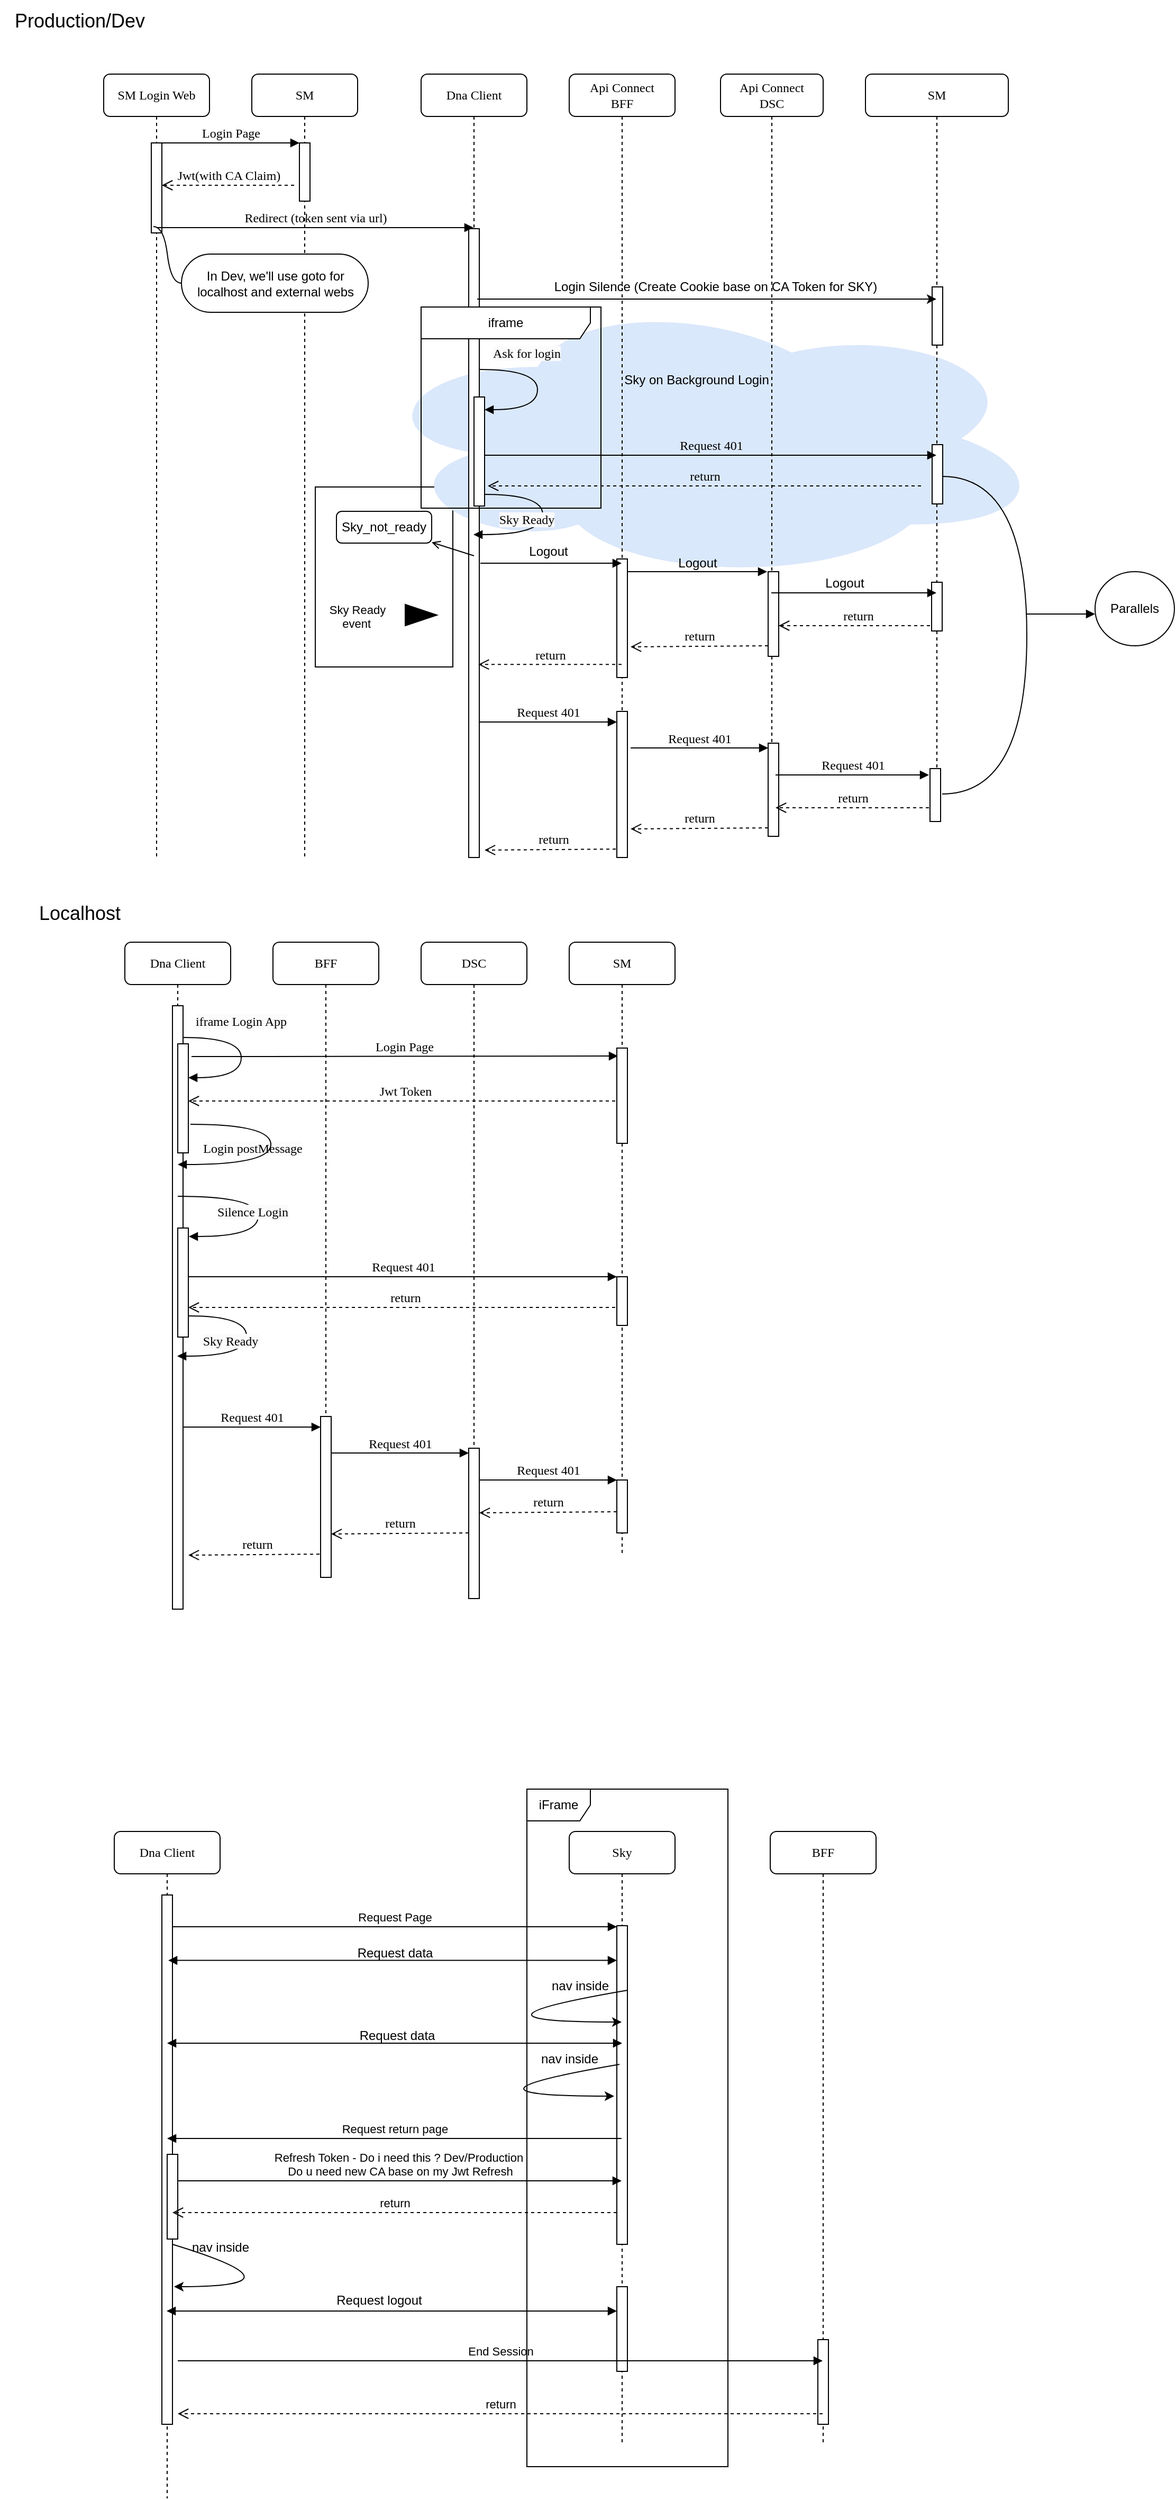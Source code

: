 <mxfile version="24.7.17">
  <diagram name="Page-1" id="13e1069c-82ec-6db2-03f1-153e76fe0fe0">
    <mxGraphModel dx="855" dy="619" grid="1" gridSize="10" guides="1" tooltips="1" connect="1" arrows="1" fold="1" page="1" pageScale="1" pageWidth="1100" pageHeight="850" background="none" math="0" shadow="0">
      <root>
        <mxCell id="0" />
        <mxCell id="1" parent="0" />
        <mxCell id="7baba1c4bc27f4b0-2" value="SM" style="shape=umlLifeline;perimeter=lifelinePerimeter;whiteSpace=wrap;html=1;container=1;collapsible=0;recursiveResize=0;outlineConnect=0;rounded=1;shadow=0;comic=0;labelBackgroundColor=none;strokeWidth=1;fontFamily=Verdana;fontSize=12;align=center;" parent="1" vertex="1">
          <mxGeometry x="240" y="80" width="100" height="740" as="geometry" />
        </mxCell>
        <mxCell id="7baba1c4bc27f4b0-10" value="" style="html=1;points=[];perimeter=orthogonalPerimeter;rounded=0;shadow=0;comic=0;labelBackgroundColor=none;strokeWidth=1;fontFamily=Verdana;fontSize=12;align=center;" parent="7baba1c4bc27f4b0-2" vertex="1">
          <mxGeometry x="45" y="65" width="10" height="55" as="geometry" />
        </mxCell>
        <mxCell id="mUScCi89q3_M0eYwTJOI-19" value="Jwt(with CA Claim)" style="html=1;verticalAlign=bottom;endArrow=open;dashed=1;endSize=8;labelBackgroundColor=none;fontFamily=Verdana;fontSize=12;" parent="7baba1c4bc27f4b0-2" edge="1">
          <mxGeometry relative="1" as="geometry">
            <mxPoint x="-85" y="105" as="targetPoint" />
            <mxPoint x="40" y="105" as="sourcePoint" />
          </mxGeometry>
        </mxCell>
        <mxCell id="CmoG8Ji6u2kCrRH00wP3-1" value="In Dev, we&#39;ll use goto for localhost and external webs" style="whiteSpace=wrap;html=1;rounded=1;arcSize=50;align=center;verticalAlign=middle;strokeWidth=1;autosize=1;spacing=4;treeFolding=1;treeMoving=1;newEdgeStyle={&quot;edgeStyle&quot;:&quot;entityRelationEdgeStyle&quot;,&quot;startArrow&quot;:&quot;none&quot;,&quot;endArrow&quot;:&quot;none&quot;,&quot;segment&quot;:10,&quot;curved&quot;:1,&quot;sourcePerimeterSpacing&quot;:0,&quot;targetPerimeterSpacing&quot;:0};" parent="7baba1c4bc27f4b0-2" vertex="1">
          <mxGeometry x="-66.5" y="170" width="176.5" height="55" as="geometry" />
        </mxCell>
        <mxCell id="7baba1c4bc27f4b0-3" value="Dna Client" style="shape=umlLifeline;perimeter=lifelinePerimeter;whiteSpace=wrap;html=1;container=1;collapsible=0;recursiveResize=0;outlineConnect=0;rounded=1;shadow=0;comic=0;labelBackgroundColor=none;strokeWidth=1;fontFamily=Verdana;fontSize=12;align=center;" parent="1" vertex="1">
          <mxGeometry x="400" y="80" width="100" height="740" as="geometry" />
        </mxCell>
        <mxCell id="EWVu_OlLvSn1F3HjtrJB-50" value="&lt;div&gt;&lt;br&gt;&lt;/div&gt;" style="align=left;spacingLeft=10;html=1;dashed=0;whiteSpace=wrap;" parent="7baba1c4bc27f4b0-3" vertex="1">
          <mxGeometry x="-100" y="390" width="130" height="170" as="geometry" />
        </mxCell>
        <mxCell id="EWVu_OlLvSn1F3HjtrJB-51" value="" style="shape=triangle;fillColor=strokeColor;" parent="EWVu_OlLvSn1F3HjtrJB-50" vertex="1">
          <mxGeometry x="1" y="0.5" width="30" height="20" relative="1" as="geometry">
            <mxPoint x="-45" y="26" as="offset" />
          </mxGeometry>
        </mxCell>
        <mxCell id="CmoG8Ji6u2kCrRH00wP3-4" value="&lt;span style=&quot;text-align: left; font-size: 11px;&quot;&gt;&lt;font style=&quot;font-size: 11px;&quot;&gt;Sky Ready&lt;/font&gt;&lt;/span&gt;&lt;div style=&quot;text-align: left; font-size: 11px;&quot;&gt;&lt;font style=&quot;font-size: 11px;&quot;&gt;&amp;nbsp; &amp;nbsp; event&lt;/font&gt;&lt;/div&gt;" style="text;html=1;align=center;verticalAlign=middle;whiteSpace=wrap;rounded=0;" parent="EWVu_OlLvSn1F3HjtrJB-50" vertex="1">
          <mxGeometry x="10" y="107" width="60" height="30" as="geometry" />
        </mxCell>
        <mxCell id="EWVu_OlLvSn1F3HjtrJB-3" value="" style="ellipse;shape=cloud;whiteSpace=wrap;html=1;strokeWidth=0;perimeterSpacing=0;fillColor=#dae8fc;strokeColor=#6c8ebf;" parent="7baba1c4bc27f4b0-3" vertex="1">
          <mxGeometry x="-50" y="209" width="640" height="270" as="geometry" />
        </mxCell>
        <mxCell id="7baba1c4bc27f4b0-13" value="" style="html=1;points=[];perimeter=orthogonalPerimeter;rounded=0;shadow=0;comic=0;labelBackgroundColor=none;strokeWidth=1;fontFamily=Verdana;fontSize=12;align=center;" parent="7baba1c4bc27f4b0-3" vertex="1">
          <mxGeometry x="45" y="146" width="10" height="594" as="geometry" />
        </mxCell>
        <mxCell id="mUScCi89q3_M0eYwTJOI-2" value="" style="html=1;points=[];perimeter=orthogonalPerimeter;rounded=0;shadow=0;comic=0;labelBackgroundColor=none;strokeWidth=1;fontFamily=Verdana;fontSize=12;align=center;" parent="7baba1c4bc27f4b0-3" vertex="1">
          <mxGeometry x="50" y="305" width="10" height="103" as="geometry" />
        </mxCell>
        <mxCell id="mUScCi89q3_M0eYwTJOI-1" value="" style="html=1;verticalAlign=bottom;endArrow=block;labelBackgroundColor=none;fontFamily=Verdana;fontSize=12;elbow=vertical;edgeStyle=orthogonalEdgeStyle;curved=1;entryX=1;entryY=0.286;entryPerimeter=0;exitX=1.038;exitY=0.345;exitPerimeter=0;" parent="7baba1c4bc27f4b0-3" edge="1">
          <mxGeometry relative="1" as="geometry">
            <mxPoint x="55" y="279" as="sourcePoint" />
            <mxPoint x="60" y="317" as="targetPoint" />
            <Array as="points">
              <mxPoint x="110" y="279" />
              <mxPoint x="110" y="317" />
            </Array>
          </mxGeometry>
        </mxCell>
        <mxCell id="EWVu_OlLvSn1F3HjtrJB-4" value="Sky on Background Login" style="text;html=1;align=center;verticalAlign=middle;resizable=0;points=[];autosize=1;strokeColor=none;fillColor=none;" parent="7baba1c4bc27f4b0-3" vertex="1">
          <mxGeometry x="180" y="274" width="160" height="30" as="geometry" />
        </mxCell>
        <mxCell id="mUScCi89q3_M0eYwTJOI-5" value="" style="html=1;verticalAlign=bottom;endArrow=block;labelBackgroundColor=none;fontFamily=Verdana;fontSize=12;elbow=vertical;edgeStyle=orthogonalEdgeStyle;curved=1;exitX=1.038;exitY=0.345;exitPerimeter=0;" parent="7baba1c4bc27f4b0-3" edge="1">
          <mxGeometry relative="1" as="geometry">
            <mxPoint x="60" y="397" as="sourcePoint" />
            <mxPoint x="49.5" y="435" as="targetPoint" />
            <Array as="points">
              <mxPoint x="115" y="397" />
              <mxPoint x="115" y="435" />
            </Array>
          </mxGeometry>
        </mxCell>
        <mxCell id="EWVu_OlLvSn1F3HjtrJB-29" value="Sky_not_ready" style="html=1;rounded=1;absoluteArcSize=1;arcSize=10;whiteSpace=wrap;" parent="7baba1c4bc27f4b0-3" vertex="1">
          <mxGeometry x="-80" y="413" width="90" height="30" as="geometry" />
        </mxCell>
        <mxCell id="EWVu_OlLvSn1F3HjtrJB-35" value="" style="html=1;verticalAlign=bottom;labelBackgroundColor=none;endArrow=block;endFill=1;rounded=0;exitX=1.1;exitY=0.532;exitDx=0;exitDy=0;exitPerimeter=0;" parent="7baba1c4bc27f4b0-3" edge="1">
          <mxGeometry width="160" relative="1" as="geometry">
            <mxPoint x="193" y="470" as="sourcePoint" />
            <mxPoint x="327" y="470" as="targetPoint" />
          </mxGeometry>
        </mxCell>
        <mxCell id="EWVu_OlLvSn1F3HjtrJB-41" value="Logout" style="text;html=1;align=center;verticalAlign=middle;resizable=0;points=[];autosize=1;strokeColor=none;fillColor=none;" parent="7baba1c4bc27f4b0-3" vertex="1">
          <mxGeometry x="231" y="447" width="60" height="30" as="geometry" />
        </mxCell>
        <mxCell id="CmoG8Ji6u2kCrRH00wP3-3" style="edgeStyle=orthogonalEdgeStyle;rounded=0;orthogonalLoop=1;jettySize=auto;html=1;exitX=0.5;exitY=1;exitDx=0;exitDy=0;" parent="7baba1c4bc27f4b0-3" source="EWVu_OlLvSn1F3HjtrJB-50" target="EWVu_OlLvSn1F3HjtrJB-50" edge="1">
          <mxGeometry relative="1" as="geometry" />
        </mxCell>
        <mxCell id="7baba1c4bc27f4b0-4" value="Api Connect&lt;div&gt;BFF&lt;/div&gt;" style="shape=umlLifeline;perimeter=lifelinePerimeter;whiteSpace=wrap;html=1;container=1;collapsible=0;recursiveResize=0;outlineConnect=0;rounded=1;shadow=0;comic=0;labelBackgroundColor=none;strokeWidth=1;fontFamily=Verdana;fontSize=12;align=center;" parent="1" vertex="1">
          <mxGeometry x="540" y="80" width="100" height="670" as="geometry" />
        </mxCell>
        <mxCell id="mUScCi89q3_M0eYwTJOI-7" value="Request 401" style="html=1;verticalAlign=bottom;endArrow=block;entryX=0;entryY=0;labelBackgroundColor=none;fontFamily=Verdana;fontSize=12;edgeStyle=elbowEdgeStyle;elbow=vertical;" parent="7baba1c4bc27f4b0-4" edge="1">
          <mxGeometry relative="1" as="geometry">
            <mxPoint x="-85" y="612" as="sourcePoint" />
            <mxPoint x="45" y="612" as="targetPoint" />
            <mxPoint as="offset" />
          </mxGeometry>
        </mxCell>
        <mxCell id="mUScCi89q3_M0eYwTJOI-13" value="return" style="html=1;verticalAlign=bottom;endArrow=open;dashed=1;endSize=8;labelBackgroundColor=none;fontFamily=Verdana;fontSize=12;" parent="7baba1c4bc27f4b0-4" edge="1">
          <mxGeometry relative="1" as="geometry">
            <mxPoint x="-80" y="733" as="targetPoint" />
            <mxPoint x="50" y="732" as="sourcePoint" />
          </mxGeometry>
        </mxCell>
        <mxCell id="EWVu_OlLvSn1F3HjtrJB-30" value="" style="endArrow=open;html=1;rounded=0;align=center;verticalAlign=top;endFill=0;labelBackgroundColor=none;endSize=6;" parent="7baba1c4bc27f4b0-4" target="EWVu_OlLvSn1F3HjtrJB-29" edge="1">
          <mxGeometry relative="1" as="geometry">
            <mxPoint x="-90" y="455" as="sourcePoint" />
          </mxGeometry>
        </mxCell>
        <mxCell id="EWVu_OlLvSn1F3HjtrJB-33" value="" style="html=1;points=[];perimeter=orthogonalPerimeter;rounded=0;shadow=0;comic=0;labelBackgroundColor=none;strokeWidth=1;fontFamily=Verdana;fontSize=12;align=center;" parent="7baba1c4bc27f4b0-4" vertex="1">
          <mxGeometry x="45" y="458" width="10" height="112" as="geometry" />
        </mxCell>
        <mxCell id="7baba1c4bc27f4b0-5" value="Api Connect&lt;div&gt;DSC&lt;/div&gt;" style="shape=umlLifeline;perimeter=lifelinePerimeter;whiteSpace=wrap;html=1;container=1;collapsible=0;recursiveResize=0;outlineConnect=0;rounded=1;shadow=0;comic=0;labelBackgroundColor=none;strokeWidth=1;fontFamily=Verdana;fontSize=12;align=center;" parent="1" vertex="1">
          <mxGeometry x="683" y="80" width="97" height="670" as="geometry" />
        </mxCell>
        <mxCell id="mUScCi89q3_M0eYwTJOI-8" value="Request 401" style="html=1;verticalAlign=bottom;endArrow=block;entryX=0;entryY=0;labelBackgroundColor=none;fontFamily=Verdana;fontSize=12;edgeStyle=elbowEdgeStyle;elbow=horizontal;" parent="7baba1c4bc27f4b0-5" edge="1">
          <mxGeometry relative="1" as="geometry">
            <mxPoint x="-85" y="636.5" as="sourcePoint" />
            <mxPoint x="45" y="636.5" as="targetPoint" />
            <mxPoint as="offset" />
          </mxGeometry>
        </mxCell>
        <mxCell id="mUScCi89q3_M0eYwTJOI-12" value="return" style="html=1;verticalAlign=bottom;endArrow=open;dashed=1;endSize=8;labelBackgroundColor=none;fontFamily=Verdana;fontSize=12;" parent="7baba1c4bc27f4b0-5" edge="1">
          <mxGeometry relative="1" as="geometry">
            <mxPoint x="-85" y="713" as="targetPoint" />
            <mxPoint x="45" y="712" as="sourcePoint" />
          </mxGeometry>
        </mxCell>
        <mxCell id="7baba1c4bc27f4b0-19" value="" style="html=1;points=[];perimeter=orthogonalPerimeter;rounded=0;shadow=0;comic=0;labelBackgroundColor=none;strokeWidth=1;fontFamily=Verdana;fontSize=12;align=center;" parent="7baba1c4bc27f4b0-5" vertex="1">
          <mxGeometry x="45" y="632" width="10" height="88" as="geometry" />
        </mxCell>
        <mxCell id="mUScCi89q3_M0eYwTJOI-16" value="return" style="html=1;verticalAlign=bottom;endArrow=open;dashed=1;endSize=8;labelBackgroundColor=none;fontFamily=Verdana;fontSize=12;" parent="7baba1c4bc27f4b0-5" edge="1">
          <mxGeometry relative="1" as="geometry">
            <mxPoint x="-220" y="389" as="targetPoint" />
            <mxPoint x="189.5" y="389" as="sourcePoint" />
          </mxGeometry>
        </mxCell>
        <mxCell id="EWVu_OlLvSn1F3HjtrJB-2" value="Login Silence (Create Cookie base on CA Token for SKY)" style="text;html=1;align=center;verticalAlign=middle;resizable=0;points=[];autosize=1;strokeColor=none;fillColor=none;" parent="7baba1c4bc27f4b0-5" vertex="1">
          <mxGeometry x="-170" y="186" width="330" height="30" as="geometry" />
        </mxCell>
        <mxCell id="EWVu_OlLvSn1F3HjtrJB-34" value="" style="html=1;points=[];perimeter=orthogonalPerimeter;rounded=0;shadow=0;comic=0;labelBackgroundColor=none;strokeWidth=1;fontFamily=Verdana;fontSize=12;align=center;" parent="7baba1c4bc27f4b0-5" vertex="1">
          <mxGeometry x="45" y="470" width="10" height="80" as="geometry" />
        </mxCell>
        <mxCell id="EWVu_OlLvSn1F3HjtrJB-38" value="return" style="html=1;verticalAlign=bottom;endArrow=open;dashed=1;endSize=8;labelBackgroundColor=none;fontFamily=Verdana;fontSize=12;" parent="7baba1c4bc27f4b0-5" edge="1">
          <mxGeometry relative="1" as="geometry">
            <mxPoint x="-85" y="541" as="targetPoint" />
            <mxPoint x="45" y="540" as="sourcePoint" />
          </mxGeometry>
        </mxCell>
        <mxCell id="EWVu_OlLvSn1F3HjtrJB-39" value="return" style="html=1;verticalAlign=bottom;endArrow=open;dashed=1;endSize=8;labelBackgroundColor=none;fontFamily=Verdana;fontSize=12;" parent="7baba1c4bc27f4b0-5" source="7baba1c4bc27f4b0-6" edge="1">
          <mxGeometry relative="1" as="geometry">
            <mxPoint x="55" y="521" as="targetPoint" />
            <mxPoint x="185" y="520" as="sourcePoint" />
          </mxGeometry>
        </mxCell>
        <mxCell id="7baba1c4bc27f4b0-6" value="SM" style="shape=umlLifeline;perimeter=lifelinePerimeter;whiteSpace=wrap;html=1;container=1;collapsible=0;recursiveResize=0;outlineConnect=0;rounded=1;shadow=0;comic=0;labelBackgroundColor=none;strokeWidth=1;fontFamily=Verdana;fontSize=12;align=center;" parent="1" vertex="1">
          <mxGeometry x="820" y="80" width="135" height="680" as="geometry" />
        </mxCell>
        <mxCell id="mUScCi89q3_M0eYwTJOI-10" value="" style="html=1;points=[];perimeter=orthogonalPerimeter;rounded=0;shadow=0;comic=0;labelBackgroundColor=none;strokeWidth=1;fontFamily=Verdana;fontSize=12;align=center;" parent="7baba1c4bc27f4b0-6" vertex="1">
          <mxGeometry x="61" y="656" width="10" height="50" as="geometry" />
        </mxCell>
        <mxCell id="7baba1c4bc27f4b0-27" value="return" style="html=1;verticalAlign=bottom;endArrow=open;dashed=1;endSize=8;labelBackgroundColor=none;fontFamily=Verdana;fontSize=12;" parent="7baba1c4bc27f4b0-6" edge="1">
          <mxGeometry relative="1" as="geometry">
            <mxPoint x="-85" y="693" as="targetPoint" />
            <mxPoint x="60" y="693" as="sourcePoint" />
          </mxGeometry>
        </mxCell>
        <mxCell id="mUScCi89q3_M0eYwTJOI-17" value="" style="html=1;points=[];perimeter=orthogonalPerimeter;rounded=0;shadow=0;comic=0;labelBackgroundColor=none;strokeWidth=1;fontFamily=Verdana;fontSize=12;align=center;" parent="7baba1c4bc27f4b0-6" vertex="1">
          <mxGeometry x="63" y="350" width="10" height="56" as="geometry" />
        </mxCell>
        <mxCell id="mUScCi89q3_M0eYwTJOI-18" value="Request 401" style="html=1;verticalAlign=bottom;endArrow=block;labelBackgroundColor=none;fontFamily=Verdana;fontSize=12;edgeStyle=elbowEdgeStyle;elbow=vertical;" parent="7baba1c4bc27f4b0-6" target="7baba1c4bc27f4b0-6" edge="1">
          <mxGeometry relative="1" as="geometry">
            <mxPoint x="-360" y="360" as="sourcePoint" />
            <mxPoint x="45" y="360" as="targetPoint" />
            <mxPoint as="offset" />
          </mxGeometry>
        </mxCell>
        <mxCell id="EWVu_OlLvSn1F3HjtrJB-14" value="" style="html=1;points=[];perimeter=orthogonalPerimeter;rounded=0;shadow=0;comic=0;labelBackgroundColor=none;strokeWidth=1;fontFamily=Verdana;fontSize=12;align=center;" parent="7baba1c4bc27f4b0-6" vertex="1">
          <mxGeometry x="63" y="201" width="10" height="55" as="geometry" />
        </mxCell>
        <mxCell id="EWVu_OlLvSn1F3HjtrJB-32" value="" style="html=1;points=[];perimeter=orthogonalPerimeter;rounded=0;shadow=0;comic=0;labelBackgroundColor=none;strokeWidth=1;fontFamily=Verdana;fontSize=12;align=center;" parent="7baba1c4bc27f4b0-6" vertex="1">
          <mxGeometry x="62.5" y="480" width="10" height="46" as="geometry" />
        </mxCell>
        <mxCell id="EWVu_OlLvSn1F3HjtrJB-36" value="" style="html=1;verticalAlign=bottom;labelBackgroundColor=none;endArrow=block;endFill=1;rounded=0;exitX=1.1;exitY=0.532;exitDx=0;exitDy=0;exitPerimeter=0;" parent="7baba1c4bc27f4b0-6" target="7baba1c4bc27f4b0-6" edge="1">
          <mxGeometry width="160" relative="1" as="geometry">
            <mxPoint x="-89" y="490" as="sourcePoint" />
            <mxPoint x="45" y="490" as="targetPoint" />
          </mxGeometry>
        </mxCell>
        <mxCell id="7baba1c4bc27f4b0-8" value="SM Login Web" style="shape=umlLifeline;perimeter=lifelinePerimeter;whiteSpace=wrap;html=1;container=1;collapsible=0;recursiveResize=0;outlineConnect=0;rounded=1;shadow=0;comic=0;labelBackgroundColor=none;strokeWidth=1;fontFamily=Verdana;fontSize=12;align=center;" parent="1" vertex="1">
          <mxGeometry x="100" y="80" width="100" height="740" as="geometry" />
        </mxCell>
        <mxCell id="7baba1c4bc27f4b0-9" value="" style="html=1;points=[];perimeter=orthogonalPerimeter;rounded=0;shadow=0;comic=0;labelBackgroundColor=none;strokeWidth=1;fontFamily=Verdana;fontSize=12;align=center;" parent="7baba1c4bc27f4b0-8" vertex="1">
          <mxGeometry x="45" y="65" width="10" height="85" as="geometry" />
        </mxCell>
        <mxCell id="7baba1c4bc27f4b0-16" value="" style="html=1;points=[];perimeter=orthogonalPerimeter;rounded=0;shadow=0;comic=0;labelBackgroundColor=none;strokeWidth=1;fontFamily=Verdana;fontSize=12;align=center;" parent="1" vertex="1">
          <mxGeometry x="585" y="682" width="10" height="138" as="geometry" />
        </mxCell>
        <mxCell id="7baba1c4bc27f4b0-11" value="Login Page" style="html=1;verticalAlign=bottom;endArrow=block;entryX=0;entryY=0;labelBackgroundColor=none;fontFamily=Verdana;fontSize=12;edgeStyle=elbowEdgeStyle;elbow=vertical;" parent="1" source="7baba1c4bc27f4b0-9" target="7baba1c4bc27f4b0-10" edge="1">
          <mxGeometry relative="1" as="geometry">
            <mxPoint x="220" y="155" as="sourcePoint" />
          </mxGeometry>
        </mxCell>
        <mxCell id="mUScCi89q3_M0eYwTJOI-4" value="&lt;span style=&quot;color: rgb(0, 0, 0); font-family: Verdana; font-size: 12px; font-style: normal; font-variant-ligatures: normal; font-variant-caps: normal; font-weight: 400; letter-spacing: normal; orphans: 2; text-align: center; text-indent: 0px; text-transform: none; widows: 2; word-spacing: 0px; -webkit-text-stroke-width: 0px; white-space: nowrap; background-color: rgb(251, 251, 251); text-decoration-thickness: initial; text-decoration-style: initial; text-decoration-color: initial; display: inline !important; float: none;&quot;&gt;Ask for login&lt;/span&gt;" style="text;html=1;align=center;verticalAlign=middle;whiteSpace=wrap;rounded=0;" parent="1" vertex="1">
          <mxGeometry x="470" y="329" width="60" height="30" as="geometry" />
        </mxCell>
        <mxCell id="mUScCi89q3_M0eYwTJOI-11" value="Request 401" style="html=1;verticalAlign=bottom;endArrow=block;labelBackgroundColor=none;fontFamily=Verdana;fontSize=12;edgeStyle=elbowEdgeStyle;elbow=horizontal;" parent="1" edge="1">
          <mxGeometry relative="1" as="geometry">
            <mxPoint x="735" y="742" as="sourcePoint" />
            <mxPoint x="880" y="742" as="targetPoint" />
            <mxPoint as="offset" />
          </mxGeometry>
        </mxCell>
        <mxCell id="mUScCi89q3_M0eYwTJOI-20" value="Redirect (token sent via url)" style="html=1;verticalAlign=bottom;endArrow=block;labelBackgroundColor=none;fontFamily=Verdana;fontSize=12;edgeStyle=elbowEdgeStyle;elbow=vertical;" parent="1" edge="1">
          <mxGeometry relative="1" as="geometry">
            <mxPoint x="150" y="225" as="sourcePoint" />
            <mxPoint x="449.5" y="225" as="targetPoint" />
            <mxPoint as="offset" />
          </mxGeometry>
        </mxCell>
        <mxCell id="mUScCi89q3_M0eYwTJOI-77" value="Login Page" style="html=1;verticalAlign=bottom;endArrow=block;labelBackgroundColor=none;fontFamily=Verdana;fontSize=12;edgeStyle=elbowEdgeStyle;elbow=vertical;exitX=1.3;exitY=0.117;exitDx=0;exitDy=0;exitPerimeter=0;entryX=0.1;entryY=0.078;entryDx=0;entryDy=0;entryPerimeter=0;" parent="1" source="mUScCi89q3_M0eYwTJOI-104" target="mUScCi89q3_M0eYwTJOI-54" edge="1">
          <mxGeometry relative="1" as="geometry">
            <mxPoint x="810" y="1010" as="sourcePoint" />
            <mxPoint x="570" y="1008" as="targetPoint" />
          </mxGeometry>
        </mxCell>
        <mxCell id="mUScCi89q3_M0eYwTJOI-82" value="Dna Client" style="shape=umlLifeline;perimeter=lifelinePerimeter;whiteSpace=wrap;html=1;container=1;collapsible=0;recursiveResize=0;outlineConnect=0;rounded=1;shadow=0;comic=0;labelBackgroundColor=none;strokeWidth=1;fontFamily=Verdana;fontSize=12;align=center;" parent="1" vertex="1">
          <mxGeometry x="120" y="900" width="100" height="630" as="geometry" />
        </mxCell>
        <mxCell id="mUScCi89q3_M0eYwTJOI-83" value="" style="html=1;points=[];perimeter=orthogonalPerimeter;rounded=0;shadow=0;comic=0;labelBackgroundColor=none;strokeWidth=1;fontFamily=Verdana;fontSize=12;align=center;" parent="mUScCi89q3_M0eYwTJOI-82" vertex="1">
          <mxGeometry x="45" y="60" width="10" height="570" as="geometry" />
        </mxCell>
        <mxCell id="mUScCi89q3_M0eYwTJOI-84" value="" style="html=1;points=[];perimeter=orthogonalPerimeter;rounded=0;shadow=0;comic=0;labelBackgroundColor=none;strokeWidth=1;fontFamily=Verdana;fontSize=12;align=center;" parent="mUScCi89q3_M0eYwTJOI-82" vertex="1">
          <mxGeometry x="50" y="270" width="10" height="103" as="geometry" />
        </mxCell>
        <mxCell id="mUScCi89q3_M0eYwTJOI-85" value="" style="html=1;verticalAlign=bottom;endArrow=block;labelBackgroundColor=none;fontFamily=Verdana;fontSize=12;elbow=vertical;edgeStyle=orthogonalEdgeStyle;curved=1;entryX=1;entryY=0.286;entryPerimeter=0;exitX=1.038;exitY=0.345;exitPerimeter=0;" parent="mUScCi89q3_M0eYwTJOI-82" edge="1">
          <mxGeometry relative="1" as="geometry">
            <mxPoint x="55" y="90" as="sourcePoint" />
            <mxPoint x="60" y="128" as="targetPoint" />
            <Array as="points">
              <mxPoint x="110" y="90" />
              <mxPoint x="110" y="128" />
            </Array>
          </mxGeometry>
        </mxCell>
        <mxCell id="mUScCi89q3_M0eYwTJOI-86" value="" style="html=1;verticalAlign=bottom;endArrow=block;labelBackgroundColor=none;fontFamily=Verdana;fontSize=12;elbow=vertical;edgeStyle=orthogonalEdgeStyle;curved=1;exitX=1.038;exitY=0.345;exitPerimeter=0;" parent="mUScCi89q3_M0eYwTJOI-82" edge="1">
          <mxGeometry relative="1" as="geometry">
            <mxPoint x="60" y="353" as="sourcePoint" />
            <mxPoint x="49.5" y="391" as="targetPoint" />
            <Array as="points">
              <mxPoint x="115" y="353" />
              <mxPoint x="115" y="391" />
            </Array>
          </mxGeometry>
        </mxCell>
        <mxCell id="mUScCi89q3_M0eYwTJOI-104" value="" style="html=1;points=[];perimeter=orthogonalPerimeter;rounded=0;shadow=0;comic=0;labelBackgroundColor=none;strokeWidth=1;fontFamily=Verdana;fontSize=12;align=center;" parent="mUScCi89q3_M0eYwTJOI-82" vertex="1">
          <mxGeometry x="50" y="96" width="10" height="103" as="geometry" />
        </mxCell>
        <mxCell id="mUScCi89q3_M0eYwTJOI-87" value="BFF" style="shape=umlLifeline;perimeter=lifelinePerimeter;whiteSpace=wrap;html=1;container=1;collapsible=0;recursiveResize=0;outlineConnect=0;rounded=1;shadow=0;comic=0;labelBackgroundColor=none;strokeWidth=1;fontFamily=Verdana;fontSize=12;align=center;" parent="1" vertex="1">
          <mxGeometry x="260" y="900" width="100" height="580" as="geometry" />
        </mxCell>
        <mxCell id="mUScCi89q3_M0eYwTJOI-88" value="Request 401" style="html=1;verticalAlign=bottom;endArrow=block;entryX=0;entryY=0;labelBackgroundColor=none;fontFamily=Verdana;fontSize=12;edgeStyle=elbowEdgeStyle;elbow=vertical;" parent="mUScCi89q3_M0eYwTJOI-87" edge="1">
          <mxGeometry relative="1" as="geometry">
            <mxPoint x="-85" y="458" as="sourcePoint" />
            <mxPoint x="45" y="458" as="targetPoint" />
            <mxPoint as="offset" />
          </mxGeometry>
        </mxCell>
        <mxCell id="mUScCi89q3_M0eYwTJOI-89" value="return" style="html=1;verticalAlign=bottom;endArrow=open;dashed=1;endSize=8;labelBackgroundColor=none;fontFamily=Verdana;fontSize=12;" parent="mUScCi89q3_M0eYwTJOI-87" edge="1">
          <mxGeometry relative="1" as="geometry">
            <mxPoint x="-80" y="579" as="targetPoint" />
            <mxPoint x="50" y="578" as="sourcePoint" />
          </mxGeometry>
        </mxCell>
        <mxCell id="ZaMWuQOFSGcKDMZiMMP3-1" value="Jwt Token" style="html=1;verticalAlign=bottom;endArrow=open;dashed=1;endSize=8;labelBackgroundColor=none;fontFamily=Verdana;fontSize=12;" parent="mUScCi89q3_M0eYwTJOI-87" edge="1">
          <mxGeometry relative="1" as="geometry">
            <mxPoint x="-80" y="150" as="targetPoint" />
            <mxPoint x="329.5" y="150" as="sourcePoint" />
          </mxGeometry>
        </mxCell>
        <mxCell id="mUScCi89q3_M0eYwTJOI-90" value="DSC" style="shape=umlLifeline;perimeter=lifelinePerimeter;whiteSpace=wrap;html=1;container=1;collapsible=0;recursiveResize=0;outlineConnect=0;rounded=1;shadow=0;comic=0;labelBackgroundColor=none;strokeWidth=1;fontFamily=Verdana;fontSize=12;align=center;" parent="1" vertex="1">
          <mxGeometry x="400" y="900" width="100" height="600" as="geometry" />
        </mxCell>
        <mxCell id="mUScCi89q3_M0eYwTJOI-91" value="Request 401" style="html=1;verticalAlign=bottom;endArrow=block;entryX=0;entryY=0;labelBackgroundColor=none;fontFamily=Verdana;fontSize=12;edgeStyle=elbowEdgeStyle;elbow=horizontal;" parent="mUScCi89q3_M0eYwTJOI-90" edge="1">
          <mxGeometry relative="1" as="geometry">
            <mxPoint x="-85" y="482.5" as="sourcePoint" />
            <mxPoint x="45" y="482.5" as="targetPoint" />
            <mxPoint as="offset" />
          </mxGeometry>
        </mxCell>
        <mxCell id="mUScCi89q3_M0eYwTJOI-92" value="return" style="html=1;verticalAlign=bottom;endArrow=open;dashed=1;endSize=8;labelBackgroundColor=none;fontFamily=Verdana;fontSize=12;" parent="mUScCi89q3_M0eYwTJOI-90" edge="1">
          <mxGeometry relative="1" as="geometry">
            <mxPoint x="-85" y="559" as="targetPoint" />
            <mxPoint x="45" y="558" as="sourcePoint" />
          </mxGeometry>
        </mxCell>
        <mxCell id="mUScCi89q3_M0eYwTJOI-93" value="" style="html=1;points=[];perimeter=orthogonalPerimeter;rounded=0;shadow=0;comic=0;labelBackgroundColor=none;strokeWidth=1;fontFamily=Verdana;fontSize=12;align=center;" parent="mUScCi89q3_M0eYwTJOI-90" vertex="1">
          <mxGeometry x="45" y="478" width="10" height="142" as="geometry" />
        </mxCell>
        <mxCell id="mUScCi89q3_M0eYwTJOI-94" value="return" style="html=1;verticalAlign=bottom;endArrow=open;dashed=1;endSize=8;labelBackgroundColor=none;fontFamily=Verdana;fontSize=12;" parent="mUScCi89q3_M0eYwTJOI-90" edge="1">
          <mxGeometry relative="1" as="geometry">
            <mxPoint x="-220" y="345" as="targetPoint" />
            <mxPoint x="189.5" y="345" as="sourcePoint" />
          </mxGeometry>
        </mxCell>
        <mxCell id="mUScCi89q3_M0eYwTJOI-95" value="SM" style="shape=umlLifeline;perimeter=lifelinePerimeter;whiteSpace=wrap;html=1;container=1;collapsible=0;recursiveResize=0;outlineConnect=0;rounded=1;shadow=0;comic=0;labelBackgroundColor=none;strokeWidth=1;fontFamily=Verdana;fontSize=12;align=center;" parent="1" vertex="1">
          <mxGeometry x="540" y="900" width="100" height="580" as="geometry" />
        </mxCell>
        <mxCell id="mUScCi89q3_M0eYwTJOI-96" value="" style="html=1;points=[];perimeter=orthogonalPerimeter;rounded=0;shadow=0;comic=0;labelBackgroundColor=none;strokeWidth=1;fontFamily=Verdana;fontSize=12;align=center;" parent="mUScCi89q3_M0eYwTJOI-95" vertex="1">
          <mxGeometry x="45" y="508" width="10" height="50" as="geometry" />
        </mxCell>
        <mxCell id="mUScCi89q3_M0eYwTJOI-97" value="return" style="html=1;verticalAlign=bottom;endArrow=open;dashed=1;endSize=8;labelBackgroundColor=none;fontFamily=Verdana;fontSize=12;" parent="mUScCi89q3_M0eYwTJOI-95" edge="1">
          <mxGeometry relative="1" as="geometry">
            <mxPoint x="-85" y="539" as="targetPoint" />
            <mxPoint x="45" y="538" as="sourcePoint" />
          </mxGeometry>
        </mxCell>
        <mxCell id="mUScCi89q3_M0eYwTJOI-98" value="" style="html=1;points=[];perimeter=orthogonalPerimeter;rounded=0;shadow=0;comic=0;labelBackgroundColor=none;strokeWidth=1;fontFamily=Verdana;fontSize=12;align=center;" parent="mUScCi89q3_M0eYwTJOI-95" vertex="1">
          <mxGeometry x="45" y="316" width="10" height="46" as="geometry" />
        </mxCell>
        <mxCell id="mUScCi89q3_M0eYwTJOI-99" value="Request 401" style="html=1;verticalAlign=bottom;endArrow=block;entryX=0;entryY=0;labelBackgroundColor=none;fontFamily=Verdana;fontSize=12;edgeStyle=elbowEdgeStyle;elbow=vertical;" parent="mUScCi89q3_M0eYwTJOI-95" edge="1">
          <mxGeometry relative="1" as="geometry">
            <mxPoint x="-360" y="316" as="sourcePoint" />
            <mxPoint x="45" y="316" as="targetPoint" />
            <mxPoint as="offset" />
          </mxGeometry>
        </mxCell>
        <mxCell id="mUScCi89q3_M0eYwTJOI-54" value="" style="html=1;points=[];perimeter=orthogonalPerimeter;rounded=0;shadow=0;comic=0;labelBackgroundColor=none;strokeWidth=1;fontFamily=Verdana;fontSize=12;align=center;" parent="mUScCi89q3_M0eYwTJOI-95" vertex="1">
          <mxGeometry x="45" y="100" width="10" height="90" as="geometry" />
        </mxCell>
        <mxCell id="mUScCi89q3_M0eYwTJOI-100" value="" style="html=1;points=[];perimeter=orthogonalPerimeter;rounded=0;shadow=0;comic=0;labelBackgroundColor=none;strokeWidth=1;fontFamily=Verdana;fontSize=12;align=center;" parent="1" vertex="1">
          <mxGeometry x="305" y="1348" width="10" height="152" as="geometry" />
        </mxCell>
        <mxCell id="mUScCi89q3_M0eYwTJOI-101" value="&lt;span style=&quot;color: rgb(0, 0, 0); font-family: Verdana; font-size: 12px; font-style: normal; font-variant-ligatures: normal; font-variant-caps: normal; font-weight: 400; letter-spacing: normal; orphans: 2; text-align: center; text-indent: 0px; text-transform: none; widows: 2; word-spacing: 0px; -webkit-text-stroke-width: 0px; white-space: nowrap; background-color: rgb(251, 251, 251); text-decoration-thickness: initial; text-decoration-style: initial; text-decoration-color: initial; display: inline !important; float: none;&quot;&gt;iframe Login App&lt;/span&gt;" style="text;html=1;align=center;verticalAlign=middle;whiteSpace=wrap;rounded=0;" parent="1" vertex="1">
          <mxGeometry x="200" y="960" width="60" height="30" as="geometry" />
        </mxCell>
        <mxCell id="mUScCi89q3_M0eYwTJOI-102" value="&lt;span style=&quot;color: rgb(0, 0, 0); font-family: Verdana; font-size: 12px; font-style: normal; font-variant-ligatures: normal; font-variant-caps: normal; font-weight: 400; letter-spacing: normal; orphans: 2; text-align: center; text-indent: 0px; text-transform: none; widows: 2; word-spacing: 0px; -webkit-text-stroke-width: 0px; white-space: nowrap; background-color: rgb(251, 251, 251); text-decoration-thickness: initial; text-decoration-style: initial; text-decoration-color: initial; display: inline !important; float: none;&quot;&gt;Sky Ready&lt;/span&gt;" style="text;html=1;align=center;verticalAlign=middle;whiteSpace=wrap;rounded=0;" parent="1" vertex="1">
          <mxGeometry x="190" y="1262" width="60" height="30" as="geometry" />
        </mxCell>
        <mxCell id="mUScCi89q3_M0eYwTJOI-103" value="Request 401" style="html=1;verticalAlign=bottom;endArrow=block;entryX=0;entryY=0;labelBackgroundColor=none;fontFamily=Verdana;fontSize=12;edgeStyle=elbowEdgeStyle;elbow=horizontal;" parent="1" edge="1">
          <mxGeometry relative="1" as="geometry">
            <mxPoint x="455" y="1408" as="sourcePoint" />
            <mxPoint x="585" y="1408" as="targetPoint" />
            <mxPoint as="offset" />
          </mxGeometry>
        </mxCell>
        <mxCell id="mUScCi89q3_M0eYwTJOI-106" value="&lt;span style=&quot;color: rgb(0, 0, 0); font-family: Verdana; font-size: 12px; font-style: normal; font-variant-ligatures: normal; font-variant-caps: normal; font-weight: 400; letter-spacing: normal; orphans: 2; text-align: center; text-indent: 0px; text-transform: none; widows: 2; word-spacing: 0px; -webkit-text-stroke-width: 0px; white-space: nowrap; background-color: rgb(251, 251, 251); text-decoration-thickness: initial; text-decoration-style: initial; text-decoration-color: initial; display: inline !important; float: none;&quot;&gt;Login postMessage&lt;/span&gt;" style="text;html=1;align=center;verticalAlign=middle;whiteSpace=wrap;rounded=0;" parent="1" vertex="1">
          <mxGeometry x="211" y="1080" width="60" height="30" as="geometry" />
        </mxCell>
        <mxCell id="mUScCi89q3_M0eYwTJOI-108" value="" style="html=1;verticalAlign=bottom;endArrow=block;labelBackgroundColor=none;fontFamily=Verdana;fontSize=12;elbow=vertical;edgeStyle=orthogonalEdgeStyle;curved=1;" parent="1" source="mUScCi89q3_M0eYwTJOI-82" edge="1">
          <mxGeometry relative="1" as="geometry">
            <mxPoint x="191" y="1140" as="sourcePoint" />
            <mxPoint x="180.5" y="1178" as="targetPoint" />
            <Array as="points">
              <mxPoint x="246" y="1140" />
              <mxPoint x="246" y="1178" />
            </Array>
          </mxGeometry>
        </mxCell>
        <mxCell id="mUScCi89q3_M0eYwTJOI-109" value="&lt;span style=&quot;color: rgb(0, 0, 0); font-family: Verdana; font-size: 12px; font-style: normal; font-variant-ligatures: normal; font-variant-caps: normal; font-weight: 400; letter-spacing: normal; orphans: 2; text-align: center; text-indent: 0px; text-transform: none; widows: 2; word-spacing: 0px; -webkit-text-stroke-width: 0px; white-space: nowrap; background-color: rgb(251, 251, 251); text-decoration-thickness: initial; text-decoration-style: initial; text-decoration-color: initial; display: inline !important; float: none;&quot;&gt;Silence Login&lt;/span&gt;" style="text;html=1;align=center;verticalAlign=middle;whiteSpace=wrap;rounded=0;" parent="1" vertex="1">
          <mxGeometry x="211" y="1140" width="60" height="30" as="geometry" />
        </mxCell>
        <mxCell id="mUScCi89q3_M0eYwTJOI-110" value="" style="html=1;verticalAlign=bottom;endArrow=block;labelBackgroundColor=none;fontFamily=Verdana;fontSize=12;elbow=vertical;edgeStyle=orthogonalEdgeStyle;curved=1;" parent="1" target="mUScCi89q3_M0eYwTJOI-82" edge="1">
          <mxGeometry relative="1" as="geometry">
            <mxPoint x="182" y="1072" as="sourcePoint" />
            <mxPoint x="192.5" y="1110" as="targetPoint" />
            <Array as="points">
              <mxPoint x="258" y="1072" />
              <mxPoint x="258" y="1110" />
            </Array>
          </mxGeometry>
        </mxCell>
        <mxCell id="mUScCi89q3_M0eYwTJOI-141" value="Dna Client" style="shape=umlLifeline;perimeter=lifelinePerimeter;whiteSpace=wrap;html=1;container=1;collapsible=0;recursiveResize=0;outlineConnect=0;rounded=1;shadow=0;comic=0;labelBackgroundColor=none;strokeWidth=1;fontFamily=Verdana;fontSize=12;align=center;" parent="1" vertex="1">
          <mxGeometry x="110" y="1740" width="100" height="630" as="geometry" />
        </mxCell>
        <mxCell id="mUScCi89q3_M0eYwTJOI-142" value="" style="html=1;points=[];perimeter=orthogonalPerimeter;rounded=0;shadow=0;comic=0;labelBackgroundColor=none;strokeWidth=1;fontFamily=Verdana;fontSize=12;align=center;" parent="mUScCi89q3_M0eYwTJOI-141" vertex="1">
          <mxGeometry x="45" y="60" width="10" height="500" as="geometry" />
        </mxCell>
        <mxCell id="mUScCi89q3_M0eYwTJOI-181" value="" style="html=1;points=[[0,0,0,0,5],[0,1,0,0,-5],[1,0,0,0,5],[1,1,0,0,-5]];perimeter=orthogonalPerimeter;outlineConnect=0;targetShapes=umlLifeline;portConstraint=eastwest;newEdgeStyle={&quot;curved&quot;:0,&quot;rounded&quot;:0};" parent="mUScCi89q3_M0eYwTJOI-141" vertex="1">
          <mxGeometry x="50" y="305" width="10" height="80" as="geometry" />
        </mxCell>
        <mxCell id="mUScCi89q3_M0eYwTJOI-194" value="" style="curved=1;endArrow=classic;html=1;rounded=0;" parent="mUScCi89q3_M0eYwTJOI-141" edge="1">
          <mxGeometry width="50" height="50" relative="1" as="geometry">
            <mxPoint x="55" y="390" as="sourcePoint" />
            <mxPoint x="56.5" y="430" as="targetPoint" />
            <Array as="points">
              <mxPoint x="55" y="390" />
              <mxPoint x="186.5" y="430" />
            </Array>
          </mxGeometry>
        </mxCell>
        <mxCell id="mUScCi89q3_M0eYwTJOI-147" value="Sky" style="shape=umlLifeline;perimeter=lifelinePerimeter;whiteSpace=wrap;html=1;container=1;collapsible=0;recursiveResize=0;outlineConnect=0;rounded=1;shadow=0;comic=0;labelBackgroundColor=none;strokeWidth=1;fontFamily=Verdana;fontSize=12;align=center;" parent="1" vertex="1">
          <mxGeometry x="540" y="1740" width="100" height="580" as="geometry" />
        </mxCell>
        <mxCell id="mUScCi89q3_M0eYwTJOI-171" value="" style="html=1;points=[[0,0,0,0,5],[0,1,0,0,-5],[1,0,0,0,5],[1,1,0,0,-5]];perimeter=orthogonalPerimeter;outlineConnect=0;targetShapes=umlLifeline;portConstraint=eastwest;newEdgeStyle={&quot;curved&quot;:0,&quot;rounded&quot;:0};" parent="mUScCi89q3_M0eYwTJOI-147" vertex="1">
          <mxGeometry x="45" y="89" width="10" height="301" as="geometry" />
        </mxCell>
        <mxCell id="mUScCi89q3_M0eYwTJOI-176" value="" style="endArrow=block;startArrow=block;endFill=1;startFill=1;html=1;rounded=0;" parent="mUScCi89q3_M0eYwTJOI-147" source="mUScCi89q3_M0eYwTJOI-141" edge="1">
          <mxGeometry width="160" relative="1" as="geometry">
            <mxPoint x="-350" y="200" as="sourcePoint" />
            <mxPoint x="50" y="200" as="targetPoint" />
          </mxGeometry>
        </mxCell>
        <mxCell id="mUScCi89q3_M0eYwTJOI-179" value="nav inside" style="text;html=1;align=center;verticalAlign=middle;resizable=0;points=[];autosize=1;strokeColor=none;fillColor=none;" parent="mUScCi89q3_M0eYwTJOI-147" vertex="1">
          <mxGeometry x="-40" y="200" width="80" height="30" as="geometry" />
        </mxCell>
        <mxCell id="mUScCi89q3_M0eYwTJOI-186" value="return" style="html=1;verticalAlign=bottom;endArrow=open;dashed=1;endSize=8;curved=0;rounded=0;" parent="mUScCi89q3_M0eYwTJOI-147" edge="1">
          <mxGeometry relative="1" as="geometry">
            <mxPoint x="45" y="360" as="sourcePoint" />
            <mxPoint x="-375" y="360" as="targetPoint" />
          </mxGeometry>
        </mxCell>
        <mxCell id="mUScCi89q3_M0eYwTJOI-197" value="" style="html=1;points=[[0,0,0,0,5],[0,1,0,0,-5],[1,0,0,0,5],[1,1,0,0,-5]];perimeter=orthogonalPerimeter;outlineConnect=0;targetShapes=umlLifeline;portConstraint=eastwest;newEdgeStyle={&quot;curved&quot;:0,&quot;rounded&quot;:0};" parent="mUScCi89q3_M0eYwTJOI-147" vertex="1">
          <mxGeometry x="45" y="430" width="10" height="80" as="geometry" />
        </mxCell>
        <mxCell id="mUScCi89q3_M0eYwTJOI-170" value="Request Page" style="html=1;verticalAlign=bottom;endArrow=block;curved=0;rounded=0;" parent="1" edge="1">
          <mxGeometry width="80" relative="1" as="geometry">
            <mxPoint x="164.5" y="1830" as="sourcePoint" />
            <mxPoint x="585" y="1830" as="targetPoint" />
          </mxGeometry>
        </mxCell>
        <mxCell id="mUScCi89q3_M0eYwTJOI-174" value="" style="curved=1;endArrow=classic;html=1;rounded=0;" parent="1" target="mUScCi89q3_M0eYwTJOI-147" edge="1">
          <mxGeometry width="50" height="50" relative="1" as="geometry">
            <mxPoint x="595" y="1890" as="sourcePoint" />
            <mxPoint x="530" y="1960" as="targetPoint" />
            <Array as="points">
              <mxPoint x="595" y="1890" />
              <mxPoint x="420" y="1920" />
            </Array>
          </mxGeometry>
        </mxCell>
        <mxCell id="mUScCi89q3_M0eYwTJOI-175" value="nav inside" style="text;html=1;align=center;verticalAlign=middle;resizable=0;points=[];autosize=1;strokeColor=none;fillColor=none;" parent="1" vertex="1">
          <mxGeometry x="510" y="1871" width="80" height="30" as="geometry" />
        </mxCell>
        <mxCell id="mUScCi89q3_M0eYwTJOI-177" value="Request data" style="text;html=1;align=center;verticalAlign=middle;resizable=0;points=[];autosize=1;strokeColor=none;fillColor=none;" parent="1" vertex="1">
          <mxGeometry x="332" y="1918" width="90" height="30" as="geometry" />
        </mxCell>
        <mxCell id="mUScCi89q3_M0eYwTJOI-178" value="" style="curved=1;endArrow=classic;html=1;rounded=0;" parent="1" edge="1">
          <mxGeometry width="50" height="50" relative="1" as="geometry">
            <mxPoint x="587.5" y="1960" as="sourcePoint" />
            <mxPoint x="582.5" y="1990" as="targetPoint" />
            <Array as="points">
              <mxPoint x="587.5" y="1960" />
              <mxPoint x="412.5" y="1990" />
            </Array>
          </mxGeometry>
        </mxCell>
        <mxCell id="mUScCi89q3_M0eYwTJOI-180" value="Request return page" style="html=1;verticalAlign=bottom;endArrow=block;curved=0;rounded=0;" parent="1" source="mUScCi89q3_M0eYwTJOI-147" target="mUScCi89q3_M0eYwTJOI-141" edge="1">
          <mxGeometry width="80" relative="1" as="geometry">
            <mxPoint x="430" y="2010" as="sourcePoint" />
            <mxPoint x="510" y="2010" as="targetPoint" />
            <mxPoint as="offset" />
          </mxGeometry>
        </mxCell>
        <mxCell id="mUScCi89q3_M0eYwTJOI-184" value="Refresh Token - Do i need this ? Dev/Production&amp;nbsp;&lt;div&gt;Do u need new CA base on my Jwt Refresh&lt;/div&gt;" style="html=1;verticalAlign=bottom;endArrow=block;curved=0;rounded=0;" parent="1" target="mUScCi89q3_M0eYwTJOI-147" edge="1">
          <mxGeometry width="80" relative="1" as="geometry">
            <mxPoint x="170" y="2070" as="sourcePoint" />
            <mxPoint x="250" y="2070" as="targetPoint" />
          </mxGeometry>
        </mxCell>
        <mxCell id="mUScCi89q3_M0eYwTJOI-187" value="" style="endArrow=block;startArrow=block;endFill=1;startFill=1;html=1;rounded=0;exitX=0.6;exitY=0.13;exitDx=0;exitDy=0;exitPerimeter=0;" parent="1" edge="1">
          <mxGeometry width="160" relative="1" as="geometry">
            <mxPoint x="161" y="1861.8" as="sourcePoint" />
            <mxPoint x="585" y="1861.8" as="targetPoint" />
          </mxGeometry>
        </mxCell>
        <mxCell id="mUScCi89q3_M0eYwTJOI-188" value="Request data" style="text;html=1;align=center;verticalAlign=middle;resizable=0;points=[];autosize=1;strokeColor=none;fillColor=none;" parent="1" vertex="1">
          <mxGeometry x="330" y="1840" width="90" height="30" as="geometry" />
        </mxCell>
        <mxCell id="mUScCi89q3_M0eYwTJOI-196" value="nav inside" style="text;html=1;align=center;verticalAlign=middle;resizable=0;points=[];autosize=1;strokeColor=none;fillColor=none;" parent="1" vertex="1">
          <mxGeometry x="170" y="2118" width="80" height="30" as="geometry" />
        </mxCell>
        <mxCell id="mUScCi89q3_M0eYwTJOI-198" value="" style="endArrow=block;startArrow=block;endFill=1;startFill=1;html=1;rounded=0;" parent="1" edge="1">
          <mxGeometry width="160" relative="1" as="geometry">
            <mxPoint x="159.5" y="2193" as="sourcePoint" />
            <mxPoint x="585" y="2193" as="targetPoint" />
          </mxGeometry>
        </mxCell>
        <mxCell id="mUScCi89q3_M0eYwTJOI-199" value="Request logout" style="text;html=1;align=center;verticalAlign=middle;resizable=0;points=[];autosize=1;strokeColor=none;fillColor=none;" parent="1" vertex="1">
          <mxGeometry x="310" y="2168" width="100" height="30" as="geometry" />
        </mxCell>
        <mxCell id="mUScCi89q3_M0eYwTJOI-201" value="BFF" style="shape=umlLifeline;perimeter=lifelinePerimeter;whiteSpace=wrap;html=1;container=1;collapsible=0;recursiveResize=0;outlineConnect=0;rounded=1;shadow=0;comic=0;labelBackgroundColor=none;strokeWidth=1;fontFamily=Verdana;fontSize=12;align=center;" parent="1" vertex="1">
          <mxGeometry x="730" y="1740" width="100" height="580" as="geometry" />
        </mxCell>
        <mxCell id="mUScCi89q3_M0eYwTJOI-202" value="" style="html=1;points=[[0,0,0,0,5],[0,1,0,0,-5],[1,0,0,0,5],[1,1,0,0,-5]];perimeter=orthogonalPerimeter;outlineConnect=0;targetShapes=umlLifeline;portConstraint=eastwest;newEdgeStyle={&quot;curved&quot;:0,&quot;rounded&quot;:0};" parent="mUScCi89q3_M0eYwTJOI-201" vertex="1">
          <mxGeometry x="45" y="480" width="10" height="80" as="geometry" />
        </mxCell>
        <mxCell id="mUScCi89q3_M0eYwTJOI-207" value="End Session" style="html=1;verticalAlign=bottom;endArrow=block;curved=0;rounded=0;" parent="1" target="mUScCi89q3_M0eYwTJOI-201" edge="1">
          <mxGeometry width="80" relative="1" as="geometry">
            <mxPoint x="170" y="2240" as="sourcePoint" />
            <mxPoint x="250" y="2240" as="targetPoint" />
          </mxGeometry>
        </mxCell>
        <mxCell id="mUScCi89q3_M0eYwTJOI-208" value="return" style="html=1;verticalAlign=bottom;endArrow=open;dashed=1;endSize=8;curved=0;rounded=0;" parent="1" source="mUScCi89q3_M0eYwTJOI-201" edge="1">
          <mxGeometry relative="1" as="geometry">
            <mxPoint x="750" y="2280" as="sourcePoint" />
            <mxPoint x="170" y="2290" as="targetPoint" />
          </mxGeometry>
        </mxCell>
        <mxCell id="mUScCi89q3_M0eYwTJOI-209" value="iFrame" style="shape=umlFrame;whiteSpace=wrap;html=1;pointerEvents=0;" parent="1" vertex="1">
          <mxGeometry x="500" y="1700" width="190" height="640" as="geometry" />
        </mxCell>
        <mxCell id="mUScCi89q3_M0eYwTJOI-210" value="&lt;font style=&quot;font-size: 18px;&quot;&gt;Localhost&lt;/font&gt;" style="text;html=1;align=center;verticalAlign=middle;resizable=0;points=[];autosize=1;strokeColor=none;fillColor=none;" parent="1" vertex="1">
          <mxGeometry x="27" y="853" width="100" height="40" as="geometry" />
        </mxCell>
        <mxCell id="mUScCi89q3_M0eYwTJOI-211" value="&lt;font style=&quot;font-size: 18px;&quot;&gt;Production/Dev&lt;/font&gt;" style="text;html=1;align=center;verticalAlign=middle;resizable=0;points=[];autosize=1;strokeColor=none;fillColor=none;" parent="1" vertex="1">
          <mxGeometry x="2" y="10" width="150" height="40" as="geometry" />
        </mxCell>
        <mxCell id="EWVu_OlLvSn1F3HjtrJB-1" value="" style="endArrow=classic;html=1;rounded=0;exitX=0.8;exitY=0.112;exitDx=0;exitDy=0;exitPerimeter=0;" parent="1" source="7baba1c4bc27f4b0-13" target="7baba1c4bc27f4b0-6" edge="1">
          <mxGeometry width="50" height="50" relative="1" as="geometry">
            <mxPoint x="460" y="280" as="sourcePoint" />
            <mxPoint x="289.5" y="284" as="targetPoint" />
          </mxGeometry>
        </mxCell>
        <mxCell id="EWVu_OlLvSn1F3HjtrJB-18" value="iframe" style="shape=umlFrame;whiteSpace=wrap;html=1;pointerEvents=0;recursiveResize=0;container=1;collapsible=0;width=160;" parent="1" vertex="1">
          <mxGeometry x="400" y="300" width="170" height="190" as="geometry" />
        </mxCell>
        <mxCell id="mUScCi89q3_M0eYwTJOI-6" value="&lt;span style=&quot;color: rgb(0, 0, 0); font-family: Verdana; font-size: 12px; font-style: normal; font-variant-ligatures: normal; font-variant-caps: normal; font-weight: 400; letter-spacing: normal; orphans: 2; text-align: center; text-indent: 0px; text-transform: none; widows: 2; word-spacing: 0px; -webkit-text-stroke-width: 0px; white-space: nowrap; background-color: rgb(251, 251, 251); text-decoration-thickness: initial; text-decoration-style: initial; text-decoration-color: initial; display: inline !important; float: none;&quot;&gt;Sky Ready&lt;/span&gt;" style="text;html=1;align=center;verticalAlign=middle;whiteSpace=wrap;rounded=0;" parent="1" vertex="1">
          <mxGeometry x="470" y="486" width="60" height="30" as="geometry" />
        </mxCell>
        <mxCell id="EWVu_OlLvSn1F3HjtrJB-31" value="" style="html=1;verticalAlign=bottom;labelBackgroundColor=none;endArrow=block;endFill=1;rounded=0;exitX=1.1;exitY=0.532;exitDx=0;exitDy=0;exitPerimeter=0;" parent="1" source="7baba1c4bc27f4b0-13" target="7baba1c4bc27f4b0-4" edge="1">
          <mxGeometry width="160" relative="1" as="geometry">
            <mxPoint x="452" y="656.634" as="sourcePoint" />
            <mxPoint x="869.5" y="656.634" as="targetPoint" />
          </mxGeometry>
        </mxCell>
        <mxCell id="EWVu_OlLvSn1F3HjtrJB-40" value="Logout" style="text;html=1;align=center;verticalAlign=middle;resizable=0;points=[];autosize=1;strokeColor=none;fillColor=none;" parent="1" vertex="1">
          <mxGeometry x="490" y="516" width="60" height="30" as="geometry" />
        </mxCell>
        <mxCell id="EWVu_OlLvSn1F3HjtrJB-42" value="Logout" style="text;html=1;align=center;verticalAlign=middle;resizable=0;points=[];autosize=1;strokeColor=none;fillColor=none;" parent="1" vertex="1">
          <mxGeometry x="770" y="546" width="60" height="30" as="geometry" />
        </mxCell>
        <mxCell id="CmoG8Ji6u2kCrRH00wP3-2" value="" style="edgeStyle=entityRelationEdgeStyle;startArrow=none;endArrow=none;segment=10;curved=1;sourcePerimeterSpacing=0;targetPerimeterSpacing=0;rounded=0;exitX=0.2;exitY=0.929;exitDx=0;exitDy=0;exitPerimeter=0;" parent="1" source="7baba1c4bc27f4b0-9" target="CmoG8Ji6u2kCrRH00wP3-1" edge="1">
          <mxGeometry relative="1" as="geometry">
            <mxPoint x="160" y="220" as="sourcePoint" />
          </mxGeometry>
        </mxCell>
        <mxCell id="CmoG8Ji6u2kCrRH00wP3-7" value="" style="ellipse;whiteSpace=wrap;html=1;align=center;aspect=fixed;fillColor=none;strokeColor=none;resizable=0;perimeter=centerPerimeter;rotatable=0;allowArrows=0;points=[];outlineConnect=1;" parent="1" vertex="1">
          <mxGeometry x="630" y="640" width="10" height="10" as="geometry" />
        </mxCell>
        <mxCell id="CmoG8Ji6u2kCrRH00wP3-9" value="" style="html=1;verticalAlign=bottom;endArrow=block;curved=0;rounded=0;" parent="1" edge="1">
          <mxGeometry width="80" relative="1" as="geometry">
            <mxPoint x="972" y="590" as="sourcePoint" />
            <mxPoint x="1037" y="590" as="targetPoint" />
          </mxGeometry>
        </mxCell>
        <mxCell id="CmoG8Ji6u2kCrRH00wP3-10" value="Parallels" style="ellipse;whiteSpace=wrap;html=1;" parent="1" vertex="1">
          <mxGeometry x="1037" y="550" width="75" height="70" as="geometry" />
        </mxCell>
        <mxCell id="CmoG8Ji6u2kCrRH00wP3-8" value="" style="shape=requiredInterface;html=1;verticalLabelPosition=bottom;sketch=0;" parent="1" vertex="1">
          <mxGeometry x="892.5" y="460" width="80" height="300" as="geometry" />
        </mxCell>
        <mxCell id="EWVu_OlLvSn1F3HjtrJB-37" value="return" style="html=1;verticalAlign=bottom;endArrow=open;dashed=1;endSize=8;labelBackgroundColor=none;fontFamily=Verdana;fontSize=12;entryX=0.908;entryY=0.693;entryDx=0;entryDy=0;entryPerimeter=0;" parent="1" source="7baba1c4bc27f4b0-4" target="7baba1c4bc27f4b0-13" edge="1">
          <mxGeometry relative="1" as="geometry">
            <mxPoint x="463" y="641" as="targetPoint" />
            <mxPoint x="593" y="640" as="sourcePoint" />
          </mxGeometry>
        </mxCell>
      </root>
    </mxGraphModel>
  </diagram>
</mxfile>

